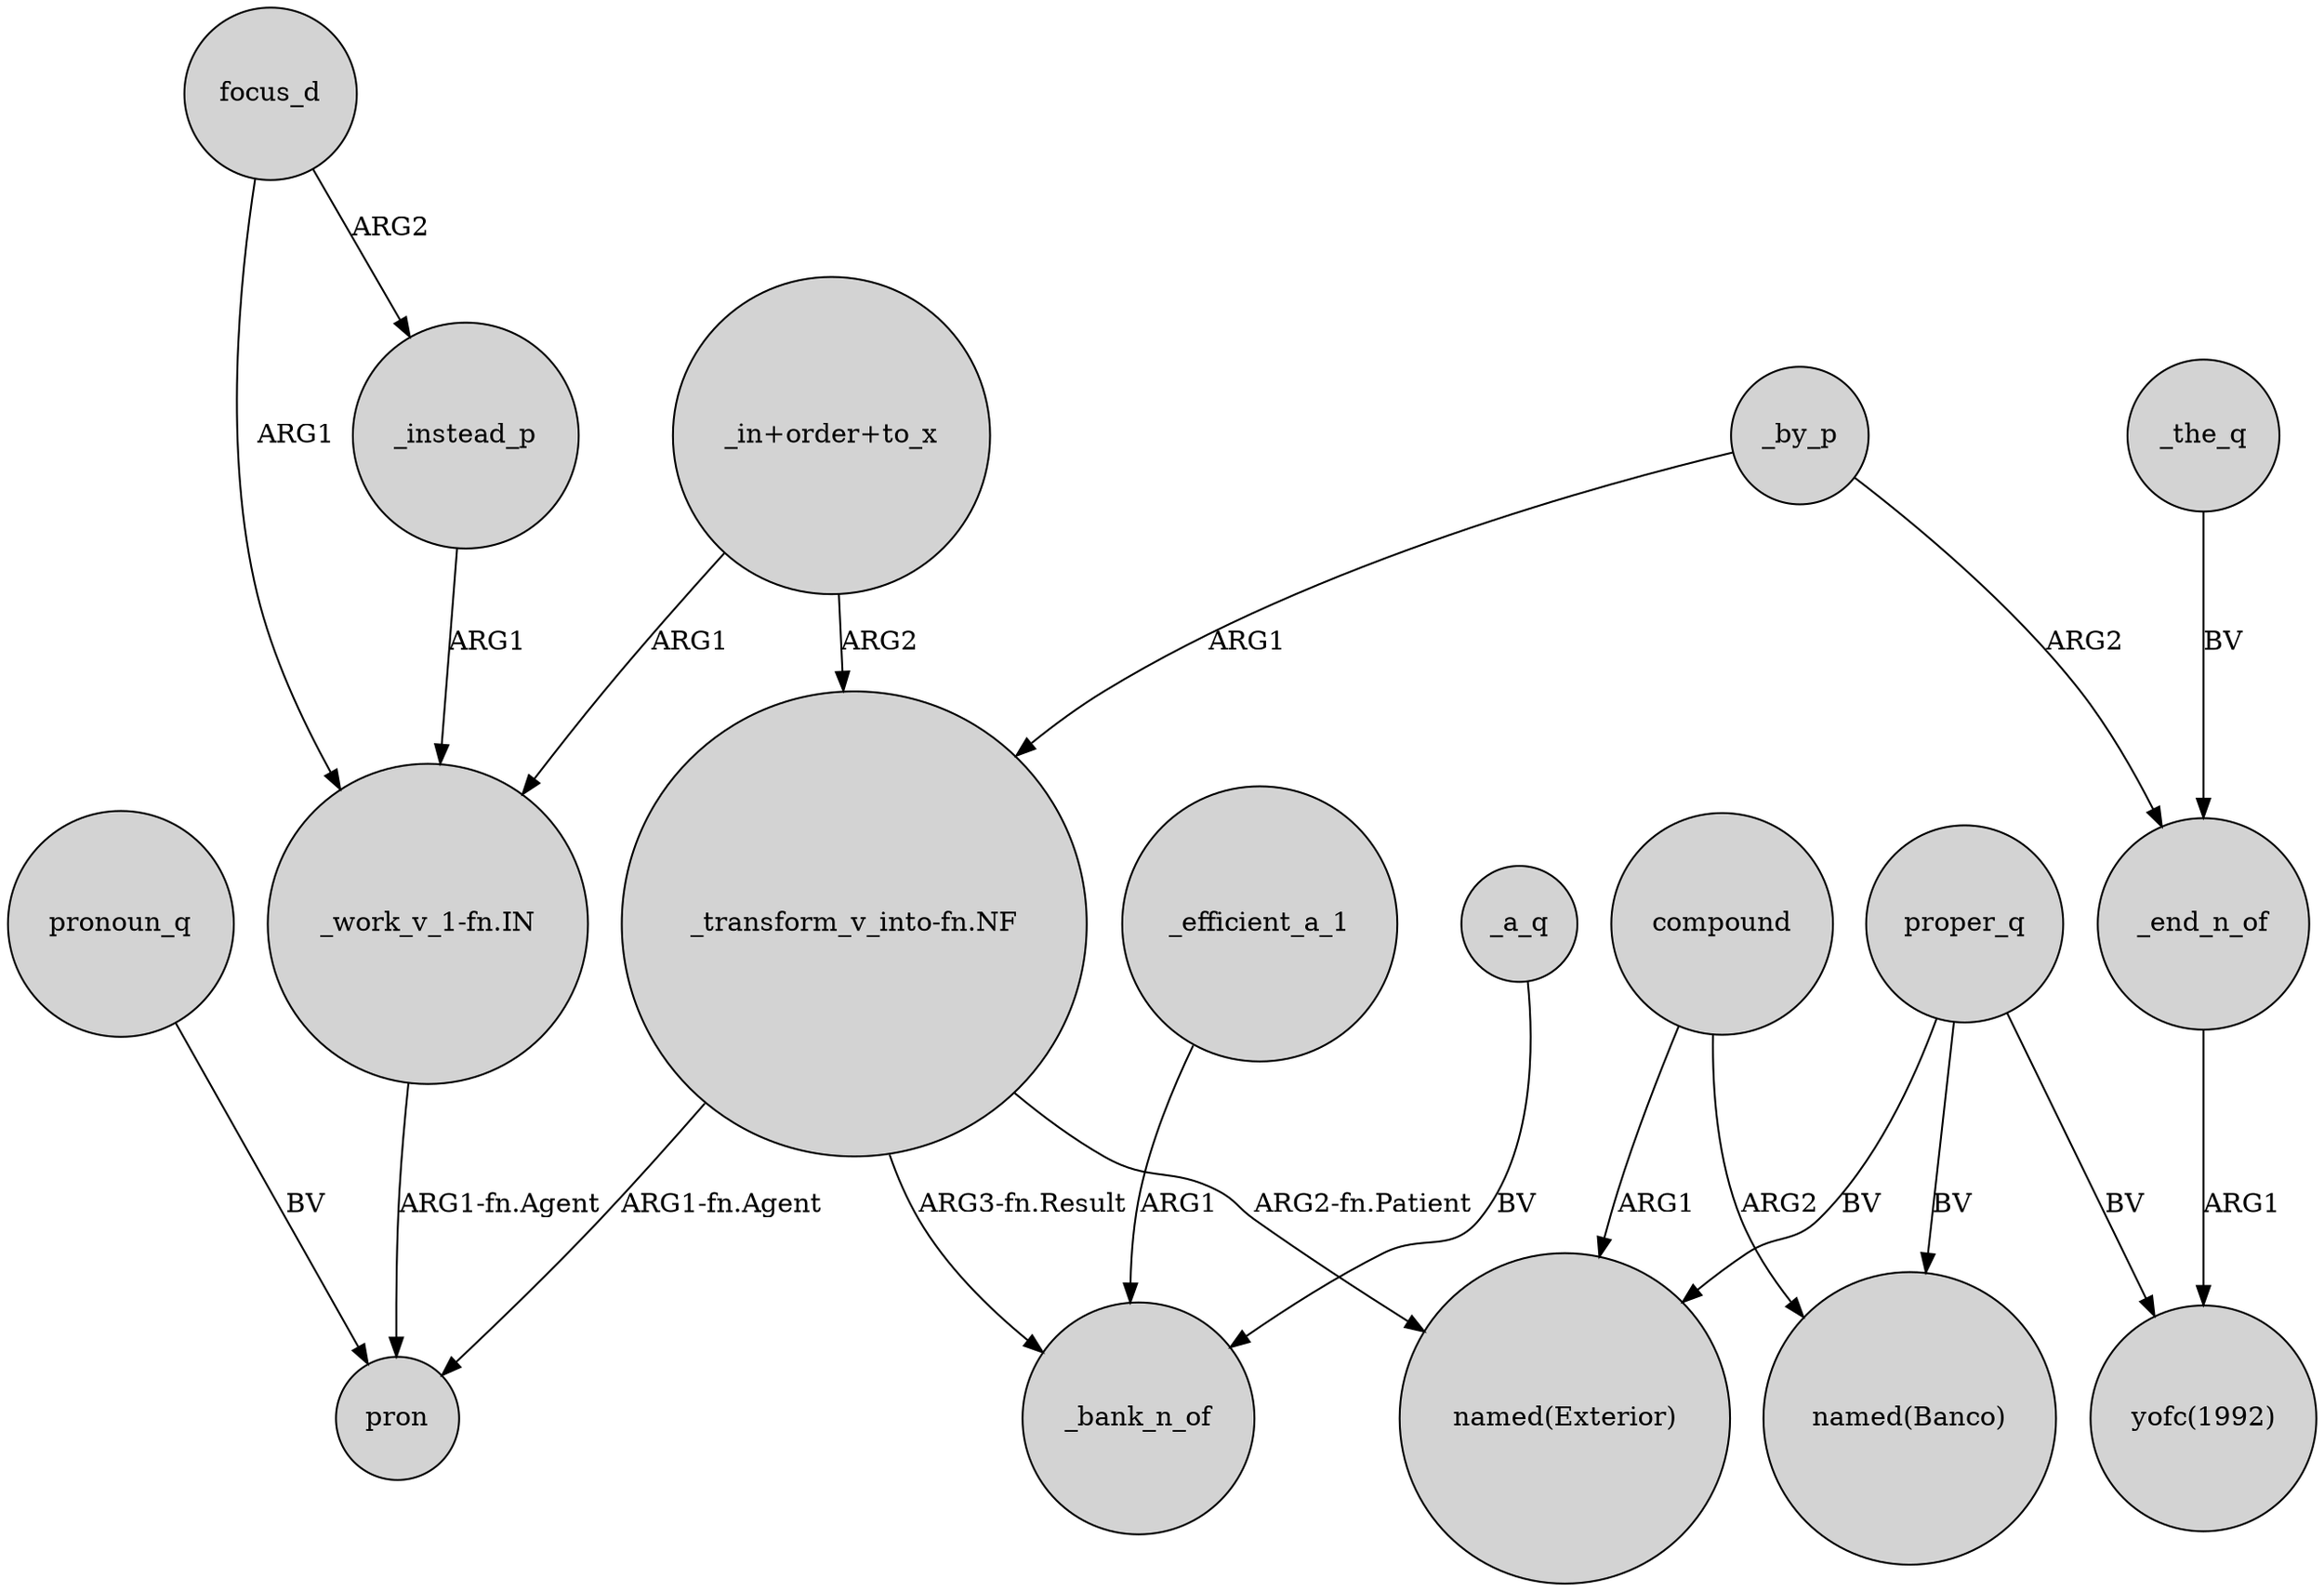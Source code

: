 digraph {
	node [shape=circle style=filled]
	"_in+order+to_x" -> "_work_v_1-fn.IN" [label=ARG1]
	_end_n_of -> "yofc(1992)" [label=ARG1]
	proper_q -> "named(Banco)" [label=BV]
	focus_d -> _instead_p [label=ARG2]
	_the_q -> _end_n_of [label=BV]
	"_transform_v_into-fn.NF" -> pron [label="ARG1-fn.Agent"]
	proper_q -> "yofc(1992)" [label=BV]
	_by_p -> _end_n_of [label=ARG2]
	"_transform_v_into-fn.NF" -> _bank_n_of [label="ARG3-fn.Result"]
	compound -> "named(Banco)" [label=ARG2]
	compound -> "named(Exterior)" [label=ARG1]
	pronoun_q -> pron [label=BV]
	focus_d -> "_work_v_1-fn.IN" [label=ARG1]
	"_work_v_1-fn.IN" -> pron [label="ARG1-fn.Agent"]
	_by_p -> "_transform_v_into-fn.NF" [label=ARG1]
	_instead_p -> "_work_v_1-fn.IN" [label=ARG1]
	proper_q -> "named(Exterior)" [label=BV]
	_efficient_a_1 -> _bank_n_of [label=ARG1]
	_a_q -> _bank_n_of [label=BV]
	"_in+order+to_x" -> "_transform_v_into-fn.NF" [label=ARG2]
	"_transform_v_into-fn.NF" -> "named(Exterior)" [label="ARG2-fn.Patient"]
}
